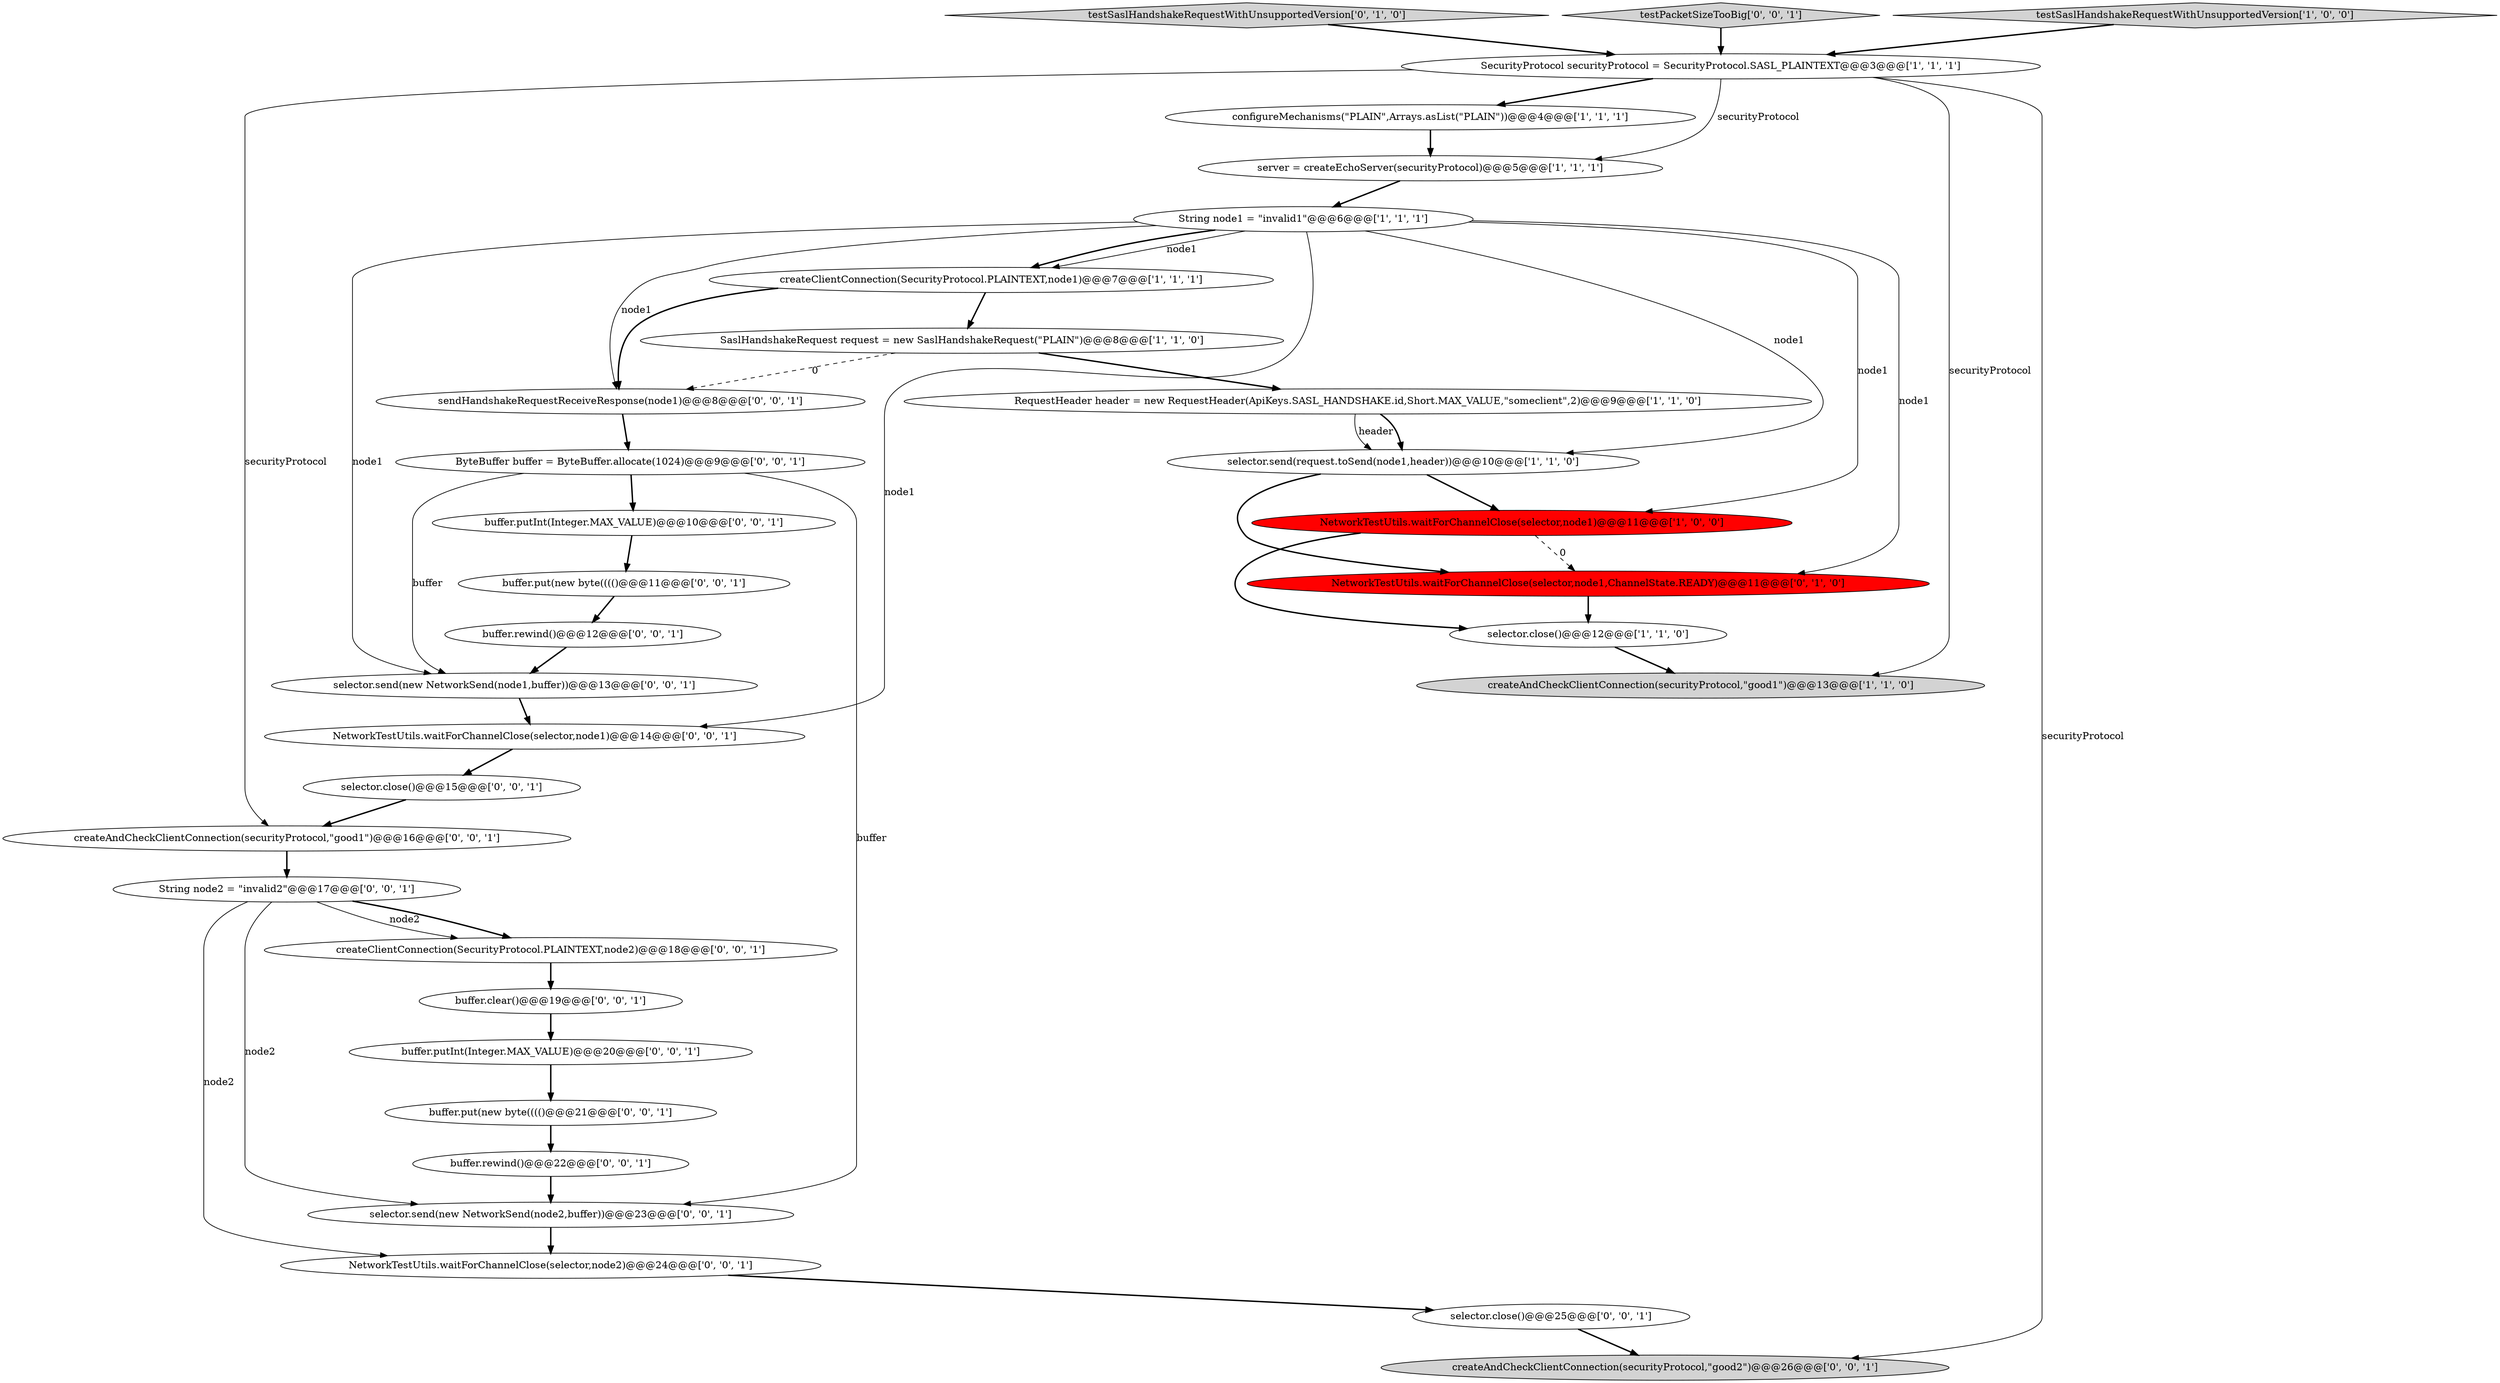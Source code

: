 digraph {
14 [style = filled, label = "buffer.rewind()@@@12@@@['0', '0', '1']", fillcolor = white, shape = ellipse image = "AAA0AAABBB3BBB"];
8 [style = filled, label = "selector.send(request.toSend(node1,header))@@@10@@@['1', '1', '0']", fillcolor = white, shape = ellipse image = "AAA0AAABBB1BBB"];
26 [style = filled, label = "buffer.clear()@@@19@@@['0', '0', '1']", fillcolor = white, shape = ellipse image = "AAA0AAABBB3BBB"];
13 [style = filled, label = "testSaslHandshakeRequestWithUnsupportedVersion['0', '1', '0']", fillcolor = lightgray, shape = diamond image = "AAA0AAABBB2BBB"];
10 [style = filled, label = "SecurityProtocol securityProtocol = SecurityProtocol.SASL_PLAINTEXT@@@3@@@['1', '1', '1']", fillcolor = white, shape = ellipse image = "AAA0AAABBB1BBB"];
12 [style = filled, label = "NetworkTestUtils.waitForChannelClose(selector,node1,ChannelState.READY)@@@11@@@['0', '1', '0']", fillcolor = red, shape = ellipse image = "AAA1AAABBB2BBB"];
22 [style = filled, label = "NetworkTestUtils.waitForChannelClose(selector,node2)@@@24@@@['0', '0', '1']", fillcolor = white, shape = ellipse image = "AAA0AAABBB3BBB"];
31 [style = filled, label = "String node2 = \"invalid2\"@@@17@@@['0', '0', '1']", fillcolor = white, shape = ellipse image = "AAA0AAABBB3BBB"];
23 [style = filled, label = "selector.close()@@@25@@@['0', '0', '1']", fillcolor = white, shape = ellipse image = "AAA0AAABBB3BBB"];
29 [style = filled, label = "buffer.put(new byte(((()@@@21@@@['0', '0', '1']", fillcolor = white, shape = ellipse image = "AAA0AAABBB3BBB"];
20 [style = filled, label = "buffer.putInt(Integer.MAX_VALUE)@@@10@@@['0', '0', '1']", fillcolor = white, shape = ellipse image = "AAA0AAABBB3BBB"];
9 [style = filled, label = "server = createEchoServer(securityProtocol)@@@5@@@['1', '1', '1']", fillcolor = white, shape = ellipse image = "AAA0AAABBB1BBB"];
3 [style = filled, label = "selector.close()@@@12@@@['1', '1', '0']", fillcolor = white, shape = ellipse image = "AAA0AAABBB1BBB"];
5 [style = filled, label = "configureMechanisms(\"PLAIN\",Arrays.asList(\"PLAIN\"))@@@4@@@['1', '1', '1']", fillcolor = white, shape = ellipse image = "AAA0AAABBB1BBB"];
25 [style = filled, label = "selector.close()@@@15@@@['0', '0', '1']", fillcolor = white, shape = ellipse image = "AAA0AAABBB3BBB"];
2 [style = filled, label = "RequestHeader header = new RequestHeader(ApiKeys.SASL_HANDSHAKE.id,Short.MAX_VALUE,\"someclient\",2)@@@9@@@['1', '1', '0']", fillcolor = white, shape = ellipse image = "AAA0AAABBB1BBB"];
24 [style = filled, label = "ByteBuffer buffer = ByteBuffer.allocate(1024)@@@9@@@['0', '0', '1']", fillcolor = white, shape = ellipse image = "AAA0AAABBB3BBB"];
30 [style = filled, label = "buffer.putInt(Integer.MAX_VALUE)@@@20@@@['0', '0', '1']", fillcolor = white, shape = ellipse image = "AAA0AAABBB3BBB"];
32 [style = filled, label = "createAndCheckClientConnection(securityProtocol,\"good1\")@@@16@@@['0', '0', '1']", fillcolor = white, shape = ellipse image = "AAA0AAABBB3BBB"];
16 [style = filled, label = "createAndCheckClientConnection(securityProtocol,\"good2\")@@@26@@@['0', '0', '1']", fillcolor = lightgray, shape = ellipse image = "AAA0AAABBB3BBB"];
6 [style = filled, label = "NetworkTestUtils.waitForChannelClose(selector,node1)@@@11@@@['1', '0', '0']", fillcolor = red, shape = ellipse image = "AAA1AAABBB1BBB"];
21 [style = filled, label = "buffer.rewind()@@@22@@@['0', '0', '1']", fillcolor = white, shape = ellipse image = "AAA0AAABBB3BBB"];
7 [style = filled, label = "SaslHandshakeRequest request = new SaslHandshakeRequest(\"PLAIN\")@@@8@@@['1', '1', '0']", fillcolor = white, shape = ellipse image = "AAA0AAABBB1BBB"];
0 [style = filled, label = "createClientConnection(SecurityProtocol.PLAINTEXT,node1)@@@7@@@['1', '1', '1']", fillcolor = white, shape = ellipse image = "AAA0AAABBB1BBB"];
18 [style = filled, label = "sendHandshakeRequestReceiveResponse(node1)@@@8@@@['0', '0', '1']", fillcolor = white, shape = ellipse image = "AAA0AAABBB3BBB"];
1 [style = filled, label = "createAndCheckClientConnection(securityProtocol,\"good1\")@@@13@@@['1', '1', '0']", fillcolor = lightgray, shape = ellipse image = "AAA0AAABBB1BBB"];
27 [style = filled, label = "selector.send(new NetworkSend(node2,buffer))@@@23@@@['0', '0', '1']", fillcolor = white, shape = ellipse image = "AAA0AAABBB3BBB"];
33 [style = filled, label = "testPacketSizeTooBig['0', '0', '1']", fillcolor = lightgray, shape = diamond image = "AAA0AAABBB3BBB"];
4 [style = filled, label = "testSaslHandshakeRequestWithUnsupportedVersion['1', '0', '0']", fillcolor = lightgray, shape = diamond image = "AAA0AAABBB1BBB"];
15 [style = filled, label = "NetworkTestUtils.waitForChannelClose(selector,node1)@@@14@@@['0', '0', '1']", fillcolor = white, shape = ellipse image = "AAA0AAABBB3BBB"];
11 [style = filled, label = "String node1 = \"invalid1\"@@@6@@@['1', '1', '1']", fillcolor = white, shape = ellipse image = "AAA0AAABBB1BBB"];
28 [style = filled, label = "buffer.put(new byte(((()@@@11@@@['0', '0', '1']", fillcolor = white, shape = ellipse image = "AAA0AAABBB3BBB"];
19 [style = filled, label = "createClientConnection(SecurityProtocol.PLAINTEXT,node2)@@@18@@@['0', '0', '1']", fillcolor = white, shape = ellipse image = "AAA0AAABBB3BBB"];
17 [style = filled, label = "selector.send(new NetworkSend(node1,buffer))@@@13@@@['0', '0', '1']", fillcolor = white, shape = ellipse image = "AAA0AAABBB3BBB"];
4->10 [style = bold, label=""];
6->3 [style = bold, label=""];
13->10 [style = bold, label=""];
11->8 [style = solid, label="node1"];
31->22 [style = solid, label="node2"];
23->16 [style = bold, label=""];
18->24 [style = bold, label=""];
9->11 [style = bold, label=""];
11->12 [style = solid, label="node1"];
5->9 [style = bold, label=""];
3->1 [style = bold, label=""];
10->16 [style = solid, label="securityProtocol"];
21->27 [style = bold, label=""];
7->18 [style = dashed, label="0"];
10->9 [style = solid, label="securityProtocol"];
15->25 [style = bold, label=""];
11->0 [style = solid, label="node1"];
31->19 [style = solid, label="node2"];
11->15 [style = solid, label="node1"];
20->28 [style = bold, label=""];
25->32 [style = bold, label=""];
10->32 [style = solid, label="securityProtocol"];
14->17 [style = bold, label=""];
8->6 [style = bold, label=""];
33->10 [style = bold, label=""];
11->17 [style = solid, label="node1"];
31->27 [style = solid, label="node2"];
27->22 [style = bold, label=""];
22->23 [style = bold, label=""];
24->27 [style = solid, label="buffer"];
30->29 [style = bold, label=""];
29->21 [style = bold, label=""];
28->14 [style = bold, label=""];
0->7 [style = bold, label=""];
26->30 [style = bold, label=""];
24->20 [style = bold, label=""];
6->12 [style = dashed, label="0"];
11->0 [style = bold, label=""];
10->5 [style = bold, label=""];
7->2 [style = bold, label=""];
19->26 [style = bold, label=""];
24->17 [style = solid, label="buffer"];
17->15 [style = bold, label=""];
11->18 [style = solid, label="node1"];
0->18 [style = bold, label=""];
11->6 [style = solid, label="node1"];
2->8 [style = solid, label="header"];
12->3 [style = bold, label=""];
32->31 [style = bold, label=""];
8->12 [style = bold, label=""];
31->19 [style = bold, label=""];
10->1 [style = solid, label="securityProtocol"];
2->8 [style = bold, label=""];
}
